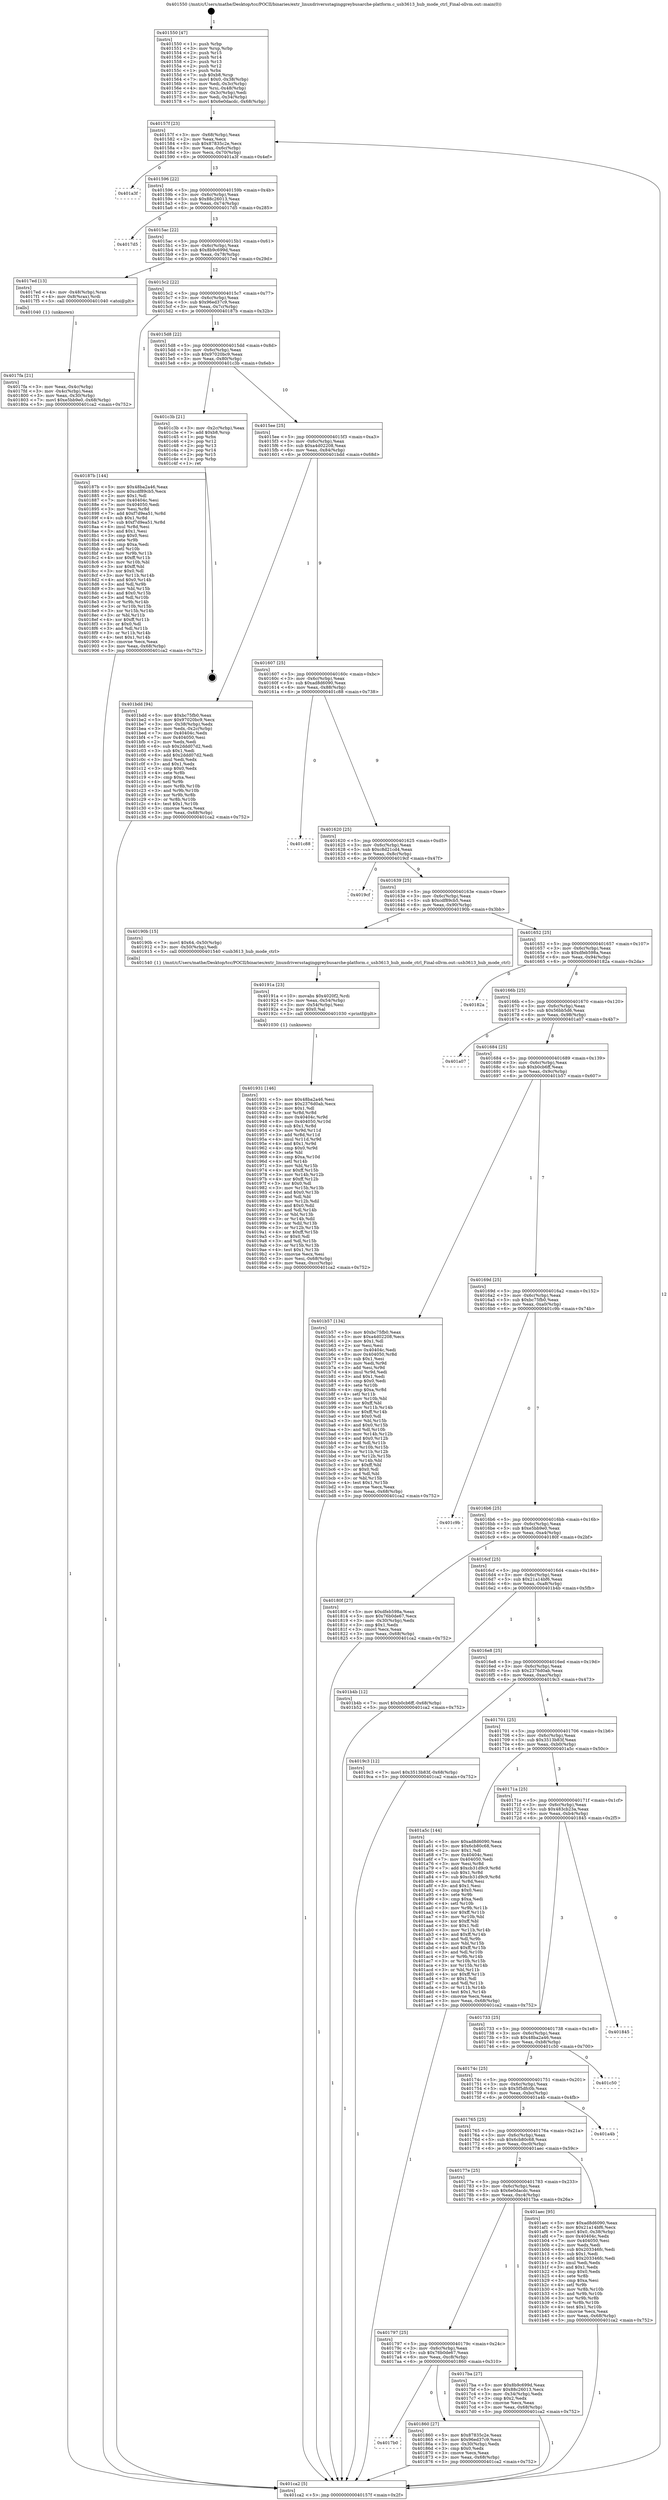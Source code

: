 digraph "0x401550" {
  label = "0x401550 (/mnt/c/Users/mathe/Desktop/tcc/POCII/binaries/extr_linuxdriversstaginggreybusarche-platform.c_usb3613_hub_mode_ctrl_Final-ollvm.out::main(0))"
  labelloc = "t"
  node[shape=record]

  Entry [label="",width=0.3,height=0.3,shape=circle,fillcolor=black,style=filled]
  "0x40157f" [label="{
     0x40157f [23]\l
     | [instrs]\l
     &nbsp;&nbsp;0x40157f \<+3\>: mov -0x68(%rbp),%eax\l
     &nbsp;&nbsp;0x401582 \<+2\>: mov %eax,%ecx\l
     &nbsp;&nbsp;0x401584 \<+6\>: sub $0x87835c2e,%ecx\l
     &nbsp;&nbsp;0x40158a \<+3\>: mov %eax,-0x6c(%rbp)\l
     &nbsp;&nbsp;0x40158d \<+3\>: mov %ecx,-0x70(%rbp)\l
     &nbsp;&nbsp;0x401590 \<+6\>: je 0000000000401a3f \<main+0x4ef\>\l
  }"]
  "0x401a3f" [label="{
     0x401a3f\l
  }", style=dashed]
  "0x401596" [label="{
     0x401596 [22]\l
     | [instrs]\l
     &nbsp;&nbsp;0x401596 \<+5\>: jmp 000000000040159b \<main+0x4b\>\l
     &nbsp;&nbsp;0x40159b \<+3\>: mov -0x6c(%rbp),%eax\l
     &nbsp;&nbsp;0x40159e \<+5\>: sub $0x88c26013,%eax\l
     &nbsp;&nbsp;0x4015a3 \<+3\>: mov %eax,-0x74(%rbp)\l
     &nbsp;&nbsp;0x4015a6 \<+6\>: je 00000000004017d5 \<main+0x285\>\l
  }"]
  Exit [label="",width=0.3,height=0.3,shape=circle,fillcolor=black,style=filled,peripheries=2]
  "0x4017d5" [label="{
     0x4017d5\l
  }", style=dashed]
  "0x4015ac" [label="{
     0x4015ac [22]\l
     | [instrs]\l
     &nbsp;&nbsp;0x4015ac \<+5\>: jmp 00000000004015b1 \<main+0x61\>\l
     &nbsp;&nbsp;0x4015b1 \<+3\>: mov -0x6c(%rbp),%eax\l
     &nbsp;&nbsp;0x4015b4 \<+5\>: sub $0x8b9c699d,%eax\l
     &nbsp;&nbsp;0x4015b9 \<+3\>: mov %eax,-0x78(%rbp)\l
     &nbsp;&nbsp;0x4015bc \<+6\>: je 00000000004017ed \<main+0x29d\>\l
  }"]
  "0x401931" [label="{
     0x401931 [146]\l
     | [instrs]\l
     &nbsp;&nbsp;0x401931 \<+5\>: mov $0x48ba2a46,%esi\l
     &nbsp;&nbsp;0x401936 \<+5\>: mov $0x2376d0ab,%ecx\l
     &nbsp;&nbsp;0x40193b \<+2\>: mov $0x1,%dl\l
     &nbsp;&nbsp;0x40193d \<+3\>: xor %r8d,%r8d\l
     &nbsp;&nbsp;0x401940 \<+8\>: mov 0x40404c,%r9d\l
     &nbsp;&nbsp;0x401948 \<+8\>: mov 0x404050,%r10d\l
     &nbsp;&nbsp;0x401950 \<+4\>: sub $0x1,%r8d\l
     &nbsp;&nbsp;0x401954 \<+3\>: mov %r9d,%r11d\l
     &nbsp;&nbsp;0x401957 \<+3\>: add %r8d,%r11d\l
     &nbsp;&nbsp;0x40195a \<+4\>: imul %r11d,%r9d\l
     &nbsp;&nbsp;0x40195e \<+4\>: and $0x1,%r9d\l
     &nbsp;&nbsp;0x401962 \<+4\>: cmp $0x0,%r9d\l
     &nbsp;&nbsp;0x401966 \<+3\>: sete %bl\l
     &nbsp;&nbsp;0x401969 \<+4\>: cmp $0xa,%r10d\l
     &nbsp;&nbsp;0x40196d \<+4\>: setl %r14b\l
     &nbsp;&nbsp;0x401971 \<+3\>: mov %bl,%r15b\l
     &nbsp;&nbsp;0x401974 \<+4\>: xor $0xff,%r15b\l
     &nbsp;&nbsp;0x401978 \<+3\>: mov %r14b,%r12b\l
     &nbsp;&nbsp;0x40197b \<+4\>: xor $0xff,%r12b\l
     &nbsp;&nbsp;0x40197f \<+3\>: xor $0x0,%dl\l
     &nbsp;&nbsp;0x401982 \<+3\>: mov %r15b,%r13b\l
     &nbsp;&nbsp;0x401985 \<+4\>: and $0x0,%r13b\l
     &nbsp;&nbsp;0x401989 \<+2\>: and %dl,%bl\l
     &nbsp;&nbsp;0x40198b \<+3\>: mov %r12b,%dil\l
     &nbsp;&nbsp;0x40198e \<+4\>: and $0x0,%dil\l
     &nbsp;&nbsp;0x401992 \<+3\>: and %dl,%r14b\l
     &nbsp;&nbsp;0x401995 \<+3\>: or %bl,%r13b\l
     &nbsp;&nbsp;0x401998 \<+3\>: or %r14b,%dil\l
     &nbsp;&nbsp;0x40199b \<+3\>: xor %dil,%r13b\l
     &nbsp;&nbsp;0x40199e \<+3\>: or %r12b,%r15b\l
     &nbsp;&nbsp;0x4019a1 \<+4\>: xor $0xff,%r15b\l
     &nbsp;&nbsp;0x4019a5 \<+3\>: or $0x0,%dl\l
     &nbsp;&nbsp;0x4019a8 \<+3\>: and %dl,%r15b\l
     &nbsp;&nbsp;0x4019ab \<+3\>: or %r15b,%r13b\l
     &nbsp;&nbsp;0x4019ae \<+4\>: test $0x1,%r13b\l
     &nbsp;&nbsp;0x4019b2 \<+3\>: cmovne %ecx,%esi\l
     &nbsp;&nbsp;0x4019b5 \<+3\>: mov %esi,-0x68(%rbp)\l
     &nbsp;&nbsp;0x4019b8 \<+6\>: mov %eax,-0xcc(%rbp)\l
     &nbsp;&nbsp;0x4019be \<+5\>: jmp 0000000000401ca2 \<main+0x752\>\l
  }"]
  "0x4017ed" [label="{
     0x4017ed [13]\l
     | [instrs]\l
     &nbsp;&nbsp;0x4017ed \<+4\>: mov -0x48(%rbp),%rax\l
     &nbsp;&nbsp;0x4017f1 \<+4\>: mov 0x8(%rax),%rdi\l
     &nbsp;&nbsp;0x4017f5 \<+5\>: call 0000000000401040 \<atoi@plt\>\l
     | [calls]\l
     &nbsp;&nbsp;0x401040 \{1\} (unknown)\l
  }"]
  "0x4015c2" [label="{
     0x4015c2 [22]\l
     | [instrs]\l
     &nbsp;&nbsp;0x4015c2 \<+5\>: jmp 00000000004015c7 \<main+0x77\>\l
     &nbsp;&nbsp;0x4015c7 \<+3\>: mov -0x6c(%rbp),%eax\l
     &nbsp;&nbsp;0x4015ca \<+5\>: sub $0x96ed37c9,%eax\l
     &nbsp;&nbsp;0x4015cf \<+3\>: mov %eax,-0x7c(%rbp)\l
     &nbsp;&nbsp;0x4015d2 \<+6\>: je 000000000040187b \<main+0x32b\>\l
  }"]
  "0x40191a" [label="{
     0x40191a [23]\l
     | [instrs]\l
     &nbsp;&nbsp;0x40191a \<+10\>: movabs $0x4020f2,%rdi\l
     &nbsp;&nbsp;0x401924 \<+3\>: mov %eax,-0x54(%rbp)\l
     &nbsp;&nbsp;0x401927 \<+3\>: mov -0x54(%rbp),%esi\l
     &nbsp;&nbsp;0x40192a \<+2\>: mov $0x0,%al\l
     &nbsp;&nbsp;0x40192c \<+5\>: call 0000000000401030 \<printf@plt\>\l
     | [calls]\l
     &nbsp;&nbsp;0x401030 \{1\} (unknown)\l
  }"]
  "0x40187b" [label="{
     0x40187b [144]\l
     | [instrs]\l
     &nbsp;&nbsp;0x40187b \<+5\>: mov $0x48ba2a46,%eax\l
     &nbsp;&nbsp;0x401880 \<+5\>: mov $0xcdf89cb5,%ecx\l
     &nbsp;&nbsp;0x401885 \<+2\>: mov $0x1,%dl\l
     &nbsp;&nbsp;0x401887 \<+7\>: mov 0x40404c,%esi\l
     &nbsp;&nbsp;0x40188e \<+7\>: mov 0x404050,%edi\l
     &nbsp;&nbsp;0x401895 \<+3\>: mov %esi,%r8d\l
     &nbsp;&nbsp;0x401898 \<+7\>: add $0xf7d9ea51,%r8d\l
     &nbsp;&nbsp;0x40189f \<+4\>: sub $0x1,%r8d\l
     &nbsp;&nbsp;0x4018a3 \<+7\>: sub $0xf7d9ea51,%r8d\l
     &nbsp;&nbsp;0x4018aa \<+4\>: imul %r8d,%esi\l
     &nbsp;&nbsp;0x4018ae \<+3\>: and $0x1,%esi\l
     &nbsp;&nbsp;0x4018b1 \<+3\>: cmp $0x0,%esi\l
     &nbsp;&nbsp;0x4018b4 \<+4\>: sete %r9b\l
     &nbsp;&nbsp;0x4018b8 \<+3\>: cmp $0xa,%edi\l
     &nbsp;&nbsp;0x4018bb \<+4\>: setl %r10b\l
     &nbsp;&nbsp;0x4018bf \<+3\>: mov %r9b,%r11b\l
     &nbsp;&nbsp;0x4018c2 \<+4\>: xor $0xff,%r11b\l
     &nbsp;&nbsp;0x4018c6 \<+3\>: mov %r10b,%bl\l
     &nbsp;&nbsp;0x4018c9 \<+3\>: xor $0xff,%bl\l
     &nbsp;&nbsp;0x4018cc \<+3\>: xor $0x0,%dl\l
     &nbsp;&nbsp;0x4018cf \<+3\>: mov %r11b,%r14b\l
     &nbsp;&nbsp;0x4018d2 \<+4\>: and $0x0,%r14b\l
     &nbsp;&nbsp;0x4018d6 \<+3\>: and %dl,%r9b\l
     &nbsp;&nbsp;0x4018d9 \<+3\>: mov %bl,%r15b\l
     &nbsp;&nbsp;0x4018dc \<+4\>: and $0x0,%r15b\l
     &nbsp;&nbsp;0x4018e0 \<+3\>: and %dl,%r10b\l
     &nbsp;&nbsp;0x4018e3 \<+3\>: or %r9b,%r14b\l
     &nbsp;&nbsp;0x4018e6 \<+3\>: or %r10b,%r15b\l
     &nbsp;&nbsp;0x4018e9 \<+3\>: xor %r15b,%r14b\l
     &nbsp;&nbsp;0x4018ec \<+3\>: or %bl,%r11b\l
     &nbsp;&nbsp;0x4018ef \<+4\>: xor $0xff,%r11b\l
     &nbsp;&nbsp;0x4018f3 \<+3\>: or $0x0,%dl\l
     &nbsp;&nbsp;0x4018f6 \<+3\>: and %dl,%r11b\l
     &nbsp;&nbsp;0x4018f9 \<+3\>: or %r11b,%r14b\l
     &nbsp;&nbsp;0x4018fc \<+4\>: test $0x1,%r14b\l
     &nbsp;&nbsp;0x401900 \<+3\>: cmovne %ecx,%eax\l
     &nbsp;&nbsp;0x401903 \<+3\>: mov %eax,-0x68(%rbp)\l
     &nbsp;&nbsp;0x401906 \<+5\>: jmp 0000000000401ca2 \<main+0x752\>\l
  }"]
  "0x4015d8" [label="{
     0x4015d8 [22]\l
     | [instrs]\l
     &nbsp;&nbsp;0x4015d8 \<+5\>: jmp 00000000004015dd \<main+0x8d\>\l
     &nbsp;&nbsp;0x4015dd \<+3\>: mov -0x6c(%rbp),%eax\l
     &nbsp;&nbsp;0x4015e0 \<+5\>: sub $0x97020bc9,%eax\l
     &nbsp;&nbsp;0x4015e5 \<+3\>: mov %eax,-0x80(%rbp)\l
     &nbsp;&nbsp;0x4015e8 \<+6\>: je 0000000000401c3b \<main+0x6eb\>\l
  }"]
  "0x4017b0" [label="{
     0x4017b0\l
  }", style=dashed]
  "0x401c3b" [label="{
     0x401c3b [21]\l
     | [instrs]\l
     &nbsp;&nbsp;0x401c3b \<+3\>: mov -0x2c(%rbp),%eax\l
     &nbsp;&nbsp;0x401c3e \<+7\>: add $0xb8,%rsp\l
     &nbsp;&nbsp;0x401c45 \<+1\>: pop %rbx\l
     &nbsp;&nbsp;0x401c46 \<+2\>: pop %r12\l
     &nbsp;&nbsp;0x401c48 \<+2\>: pop %r13\l
     &nbsp;&nbsp;0x401c4a \<+2\>: pop %r14\l
     &nbsp;&nbsp;0x401c4c \<+2\>: pop %r15\l
     &nbsp;&nbsp;0x401c4e \<+1\>: pop %rbp\l
     &nbsp;&nbsp;0x401c4f \<+1\>: ret\l
  }"]
  "0x4015ee" [label="{
     0x4015ee [25]\l
     | [instrs]\l
     &nbsp;&nbsp;0x4015ee \<+5\>: jmp 00000000004015f3 \<main+0xa3\>\l
     &nbsp;&nbsp;0x4015f3 \<+3\>: mov -0x6c(%rbp),%eax\l
     &nbsp;&nbsp;0x4015f6 \<+5\>: sub $0xa4d02208,%eax\l
     &nbsp;&nbsp;0x4015fb \<+6\>: mov %eax,-0x84(%rbp)\l
     &nbsp;&nbsp;0x401601 \<+6\>: je 0000000000401bdd \<main+0x68d\>\l
  }"]
  "0x401860" [label="{
     0x401860 [27]\l
     | [instrs]\l
     &nbsp;&nbsp;0x401860 \<+5\>: mov $0x87835c2e,%eax\l
     &nbsp;&nbsp;0x401865 \<+5\>: mov $0x96ed37c9,%ecx\l
     &nbsp;&nbsp;0x40186a \<+3\>: mov -0x30(%rbp),%edx\l
     &nbsp;&nbsp;0x40186d \<+3\>: cmp $0x0,%edx\l
     &nbsp;&nbsp;0x401870 \<+3\>: cmove %ecx,%eax\l
     &nbsp;&nbsp;0x401873 \<+3\>: mov %eax,-0x68(%rbp)\l
     &nbsp;&nbsp;0x401876 \<+5\>: jmp 0000000000401ca2 \<main+0x752\>\l
  }"]
  "0x401bdd" [label="{
     0x401bdd [94]\l
     | [instrs]\l
     &nbsp;&nbsp;0x401bdd \<+5\>: mov $0xbc75fb0,%eax\l
     &nbsp;&nbsp;0x401be2 \<+5\>: mov $0x97020bc9,%ecx\l
     &nbsp;&nbsp;0x401be7 \<+3\>: mov -0x38(%rbp),%edx\l
     &nbsp;&nbsp;0x401bea \<+3\>: mov %edx,-0x2c(%rbp)\l
     &nbsp;&nbsp;0x401bed \<+7\>: mov 0x40404c,%edx\l
     &nbsp;&nbsp;0x401bf4 \<+7\>: mov 0x404050,%esi\l
     &nbsp;&nbsp;0x401bfb \<+2\>: mov %edx,%edi\l
     &nbsp;&nbsp;0x401bfd \<+6\>: sub $0x2ddd07d2,%edi\l
     &nbsp;&nbsp;0x401c03 \<+3\>: sub $0x1,%edi\l
     &nbsp;&nbsp;0x401c06 \<+6\>: add $0x2ddd07d2,%edi\l
     &nbsp;&nbsp;0x401c0c \<+3\>: imul %edi,%edx\l
     &nbsp;&nbsp;0x401c0f \<+3\>: and $0x1,%edx\l
     &nbsp;&nbsp;0x401c12 \<+3\>: cmp $0x0,%edx\l
     &nbsp;&nbsp;0x401c15 \<+4\>: sete %r8b\l
     &nbsp;&nbsp;0x401c19 \<+3\>: cmp $0xa,%esi\l
     &nbsp;&nbsp;0x401c1c \<+4\>: setl %r9b\l
     &nbsp;&nbsp;0x401c20 \<+3\>: mov %r8b,%r10b\l
     &nbsp;&nbsp;0x401c23 \<+3\>: and %r9b,%r10b\l
     &nbsp;&nbsp;0x401c26 \<+3\>: xor %r9b,%r8b\l
     &nbsp;&nbsp;0x401c29 \<+3\>: or %r8b,%r10b\l
     &nbsp;&nbsp;0x401c2c \<+4\>: test $0x1,%r10b\l
     &nbsp;&nbsp;0x401c30 \<+3\>: cmovne %ecx,%eax\l
     &nbsp;&nbsp;0x401c33 \<+3\>: mov %eax,-0x68(%rbp)\l
     &nbsp;&nbsp;0x401c36 \<+5\>: jmp 0000000000401ca2 \<main+0x752\>\l
  }"]
  "0x401607" [label="{
     0x401607 [25]\l
     | [instrs]\l
     &nbsp;&nbsp;0x401607 \<+5\>: jmp 000000000040160c \<main+0xbc\>\l
     &nbsp;&nbsp;0x40160c \<+3\>: mov -0x6c(%rbp),%eax\l
     &nbsp;&nbsp;0x40160f \<+5\>: sub $0xad8d6090,%eax\l
     &nbsp;&nbsp;0x401614 \<+6\>: mov %eax,-0x88(%rbp)\l
     &nbsp;&nbsp;0x40161a \<+6\>: je 0000000000401c88 \<main+0x738\>\l
  }"]
  "0x4017fa" [label="{
     0x4017fa [21]\l
     | [instrs]\l
     &nbsp;&nbsp;0x4017fa \<+3\>: mov %eax,-0x4c(%rbp)\l
     &nbsp;&nbsp;0x4017fd \<+3\>: mov -0x4c(%rbp),%eax\l
     &nbsp;&nbsp;0x401800 \<+3\>: mov %eax,-0x30(%rbp)\l
     &nbsp;&nbsp;0x401803 \<+7\>: movl $0xe5bb9e0,-0x68(%rbp)\l
     &nbsp;&nbsp;0x40180a \<+5\>: jmp 0000000000401ca2 \<main+0x752\>\l
  }"]
  "0x401c88" [label="{
     0x401c88\l
  }", style=dashed]
  "0x401620" [label="{
     0x401620 [25]\l
     | [instrs]\l
     &nbsp;&nbsp;0x401620 \<+5\>: jmp 0000000000401625 \<main+0xd5\>\l
     &nbsp;&nbsp;0x401625 \<+3\>: mov -0x6c(%rbp),%eax\l
     &nbsp;&nbsp;0x401628 \<+5\>: sub $0xc8d21cd4,%eax\l
     &nbsp;&nbsp;0x40162d \<+6\>: mov %eax,-0x8c(%rbp)\l
     &nbsp;&nbsp;0x401633 \<+6\>: je 00000000004019cf \<main+0x47f\>\l
  }"]
  "0x401550" [label="{
     0x401550 [47]\l
     | [instrs]\l
     &nbsp;&nbsp;0x401550 \<+1\>: push %rbp\l
     &nbsp;&nbsp;0x401551 \<+3\>: mov %rsp,%rbp\l
     &nbsp;&nbsp;0x401554 \<+2\>: push %r15\l
     &nbsp;&nbsp;0x401556 \<+2\>: push %r14\l
     &nbsp;&nbsp;0x401558 \<+2\>: push %r13\l
     &nbsp;&nbsp;0x40155a \<+2\>: push %r12\l
     &nbsp;&nbsp;0x40155c \<+1\>: push %rbx\l
     &nbsp;&nbsp;0x40155d \<+7\>: sub $0xb8,%rsp\l
     &nbsp;&nbsp;0x401564 \<+7\>: movl $0x0,-0x38(%rbp)\l
     &nbsp;&nbsp;0x40156b \<+3\>: mov %edi,-0x3c(%rbp)\l
     &nbsp;&nbsp;0x40156e \<+4\>: mov %rsi,-0x48(%rbp)\l
     &nbsp;&nbsp;0x401572 \<+3\>: mov -0x3c(%rbp),%edi\l
     &nbsp;&nbsp;0x401575 \<+3\>: mov %edi,-0x34(%rbp)\l
     &nbsp;&nbsp;0x401578 \<+7\>: movl $0x6e0dacdc,-0x68(%rbp)\l
  }"]
  "0x4019cf" [label="{
     0x4019cf\l
  }", style=dashed]
  "0x401639" [label="{
     0x401639 [25]\l
     | [instrs]\l
     &nbsp;&nbsp;0x401639 \<+5\>: jmp 000000000040163e \<main+0xee\>\l
     &nbsp;&nbsp;0x40163e \<+3\>: mov -0x6c(%rbp),%eax\l
     &nbsp;&nbsp;0x401641 \<+5\>: sub $0xcdf89cb5,%eax\l
     &nbsp;&nbsp;0x401646 \<+6\>: mov %eax,-0x90(%rbp)\l
     &nbsp;&nbsp;0x40164c \<+6\>: je 000000000040190b \<main+0x3bb\>\l
  }"]
  "0x401ca2" [label="{
     0x401ca2 [5]\l
     | [instrs]\l
     &nbsp;&nbsp;0x401ca2 \<+5\>: jmp 000000000040157f \<main+0x2f\>\l
  }"]
  "0x40190b" [label="{
     0x40190b [15]\l
     | [instrs]\l
     &nbsp;&nbsp;0x40190b \<+7\>: movl $0x64,-0x50(%rbp)\l
     &nbsp;&nbsp;0x401912 \<+3\>: mov -0x50(%rbp),%edi\l
     &nbsp;&nbsp;0x401915 \<+5\>: call 0000000000401540 \<usb3613_hub_mode_ctrl\>\l
     | [calls]\l
     &nbsp;&nbsp;0x401540 \{1\} (/mnt/c/Users/mathe/Desktop/tcc/POCII/binaries/extr_linuxdriversstaginggreybusarche-platform.c_usb3613_hub_mode_ctrl_Final-ollvm.out::usb3613_hub_mode_ctrl)\l
  }"]
  "0x401652" [label="{
     0x401652 [25]\l
     | [instrs]\l
     &nbsp;&nbsp;0x401652 \<+5\>: jmp 0000000000401657 \<main+0x107\>\l
     &nbsp;&nbsp;0x401657 \<+3\>: mov -0x6c(%rbp),%eax\l
     &nbsp;&nbsp;0x40165a \<+5\>: sub $0xdfeb598a,%eax\l
     &nbsp;&nbsp;0x40165f \<+6\>: mov %eax,-0x94(%rbp)\l
     &nbsp;&nbsp;0x401665 \<+6\>: je 000000000040182a \<main+0x2da\>\l
  }"]
  "0x401797" [label="{
     0x401797 [25]\l
     | [instrs]\l
     &nbsp;&nbsp;0x401797 \<+5\>: jmp 000000000040179c \<main+0x24c\>\l
     &nbsp;&nbsp;0x40179c \<+3\>: mov -0x6c(%rbp),%eax\l
     &nbsp;&nbsp;0x40179f \<+5\>: sub $0x76b0de67,%eax\l
     &nbsp;&nbsp;0x4017a4 \<+6\>: mov %eax,-0xc8(%rbp)\l
     &nbsp;&nbsp;0x4017aa \<+6\>: je 0000000000401860 \<main+0x310\>\l
  }"]
  "0x40182a" [label="{
     0x40182a\l
  }", style=dashed]
  "0x40166b" [label="{
     0x40166b [25]\l
     | [instrs]\l
     &nbsp;&nbsp;0x40166b \<+5\>: jmp 0000000000401670 \<main+0x120\>\l
     &nbsp;&nbsp;0x401670 \<+3\>: mov -0x6c(%rbp),%eax\l
     &nbsp;&nbsp;0x401673 \<+5\>: sub $0x56bb5d6,%eax\l
     &nbsp;&nbsp;0x401678 \<+6\>: mov %eax,-0x98(%rbp)\l
     &nbsp;&nbsp;0x40167e \<+6\>: je 0000000000401a07 \<main+0x4b7\>\l
  }"]
  "0x4017ba" [label="{
     0x4017ba [27]\l
     | [instrs]\l
     &nbsp;&nbsp;0x4017ba \<+5\>: mov $0x8b9c699d,%eax\l
     &nbsp;&nbsp;0x4017bf \<+5\>: mov $0x88c26013,%ecx\l
     &nbsp;&nbsp;0x4017c4 \<+3\>: mov -0x34(%rbp),%edx\l
     &nbsp;&nbsp;0x4017c7 \<+3\>: cmp $0x2,%edx\l
     &nbsp;&nbsp;0x4017ca \<+3\>: cmovne %ecx,%eax\l
     &nbsp;&nbsp;0x4017cd \<+3\>: mov %eax,-0x68(%rbp)\l
     &nbsp;&nbsp;0x4017d0 \<+5\>: jmp 0000000000401ca2 \<main+0x752\>\l
  }"]
  "0x401a07" [label="{
     0x401a07\l
  }", style=dashed]
  "0x401684" [label="{
     0x401684 [25]\l
     | [instrs]\l
     &nbsp;&nbsp;0x401684 \<+5\>: jmp 0000000000401689 \<main+0x139\>\l
     &nbsp;&nbsp;0x401689 \<+3\>: mov -0x6c(%rbp),%eax\l
     &nbsp;&nbsp;0x40168c \<+5\>: sub $0xb0cb6ff,%eax\l
     &nbsp;&nbsp;0x401691 \<+6\>: mov %eax,-0x9c(%rbp)\l
     &nbsp;&nbsp;0x401697 \<+6\>: je 0000000000401b57 \<main+0x607\>\l
  }"]
  "0x40177e" [label="{
     0x40177e [25]\l
     | [instrs]\l
     &nbsp;&nbsp;0x40177e \<+5\>: jmp 0000000000401783 \<main+0x233\>\l
     &nbsp;&nbsp;0x401783 \<+3\>: mov -0x6c(%rbp),%eax\l
     &nbsp;&nbsp;0x401786 \<+5\>: sub $0x6e0dacdc,%eax\l
     &nbsp;&nbsp;0x40178b \<+6\>: mov %eax,-0xc4(%rbp)\l
     &nbsp;&nbsp;0x401791 \<+6\>: je 00000000004017ba \<main+0x26a\>\l
  }"]
  "0x401b57" [label="{
     0x401b57 [134]\l
     | [instrs]\l
     &nbsp;&nbsp;0x401b57 \<+5\>: mov $0xbc75fb0,%eax\l
     &nbsp;&nbsp;0x401b5c \<+5\>: mov $0xa4d02208,%ecx\l
     &nbsp;&nbsp;0x401b61 \<+2\>: mov $0x1,%dl\l
     &nbsp;&nbsp;0x401b63 \<+2\>: xor %esi,%esi\l
     &nbsp;&nbsp;0x401b65 \<+7\>: mov 0x40404c,%edi\l
     &nbsp;&nbsp;0x401b6c \<+8\>: mov 0x404050,%r8d\l
     &nbsp;&nbsp;0x401b74 \<+3\>: sub $0x1,%esi\l
     &nbsp;&nbsp;0x401b77 \<+3\>: mov %edi,%r9d\l
     &nbsp;&nbsp;0x401b7a \<+3\>: add %esi,%r9d\l
     &nbsp;&nbsp;0x401b7d \<+4\>: imul %r9d,%edi\l
     &nbsp;&nbsp;0x401b81 \<+3\>: and $0x1,%edi\l
     &nbsp;&nbsp;0x401b84 \<+3\>: cmp $0x0,%edi\l
     &nbsp;&nbsp;0x401b87 \<+4\>: sete %r10b\l
     &nbsp;&nbsp;0x401b8b \<+4\>: cmp $0xa,%r8d\l
     &nbsp;&nbsp;0x401b8f \<+4\>: setl %r11b\l
     &nbsp;&nbsp;0x401b93 \<+3\>: mov %r10b,%bl\l
     &nbsp;&nbsp;0x401b96 \<+3\>: xor $0xff,%bl\l
     &nbsp;&nbsp;0x401b99 \<+3\>: mov %r11b,%r14b\l
     &nbsp;&nbsp;0x401b9c \<+4\>: xor $0xff,%r14b\l
     &nbsp;&nbsp;0x401ba0 \<+3\>: xor $0x0,%dl\l
     &nbsp;&nbsp;0x401ba3 \<+3\>: mov %bl,%r15b\l
     &nbsp;&nbsp;0x401ba6 \<+4\>: and $0x0,%r15b\l
     &nbsp;&nbsp;0x401baa \<+3\>: and %dl,%r10b\l
     &nbsp;&nbsp;0x401bad \<+3\>: mov %r14b,%r12b\l
     &nbsp;&nbsp;0x401bb0 \<+4\>: and $0x0,%r12b\l
     &nbsp;&nbsp;0x401bb4 \<+3\>: and %dl,%r11b\l
     &nbsp;&nbsp;0x401bb7 \<+3\>: or %r10b,%r15b\l
     &nbsp;&nbsp;0x401bba \<+3\>: or %r11b,%r12b\l
     &nbsp;&nbsp;0x401bbd \<+3\>: xor %r12b,%r15b\l
     &nbsp;&nbsp;0x401bc0 \<+3\>: or %r14b,%bl\l
     &nbsp;&nbsp;0x401bc3 \<+3\>: xor $0xff,%bl\l
     &nbsp;&nbsp;0x401bc6 \<+3\>: or $0x0,%dl\l
     &nbsp;&nbsp;0x401bc9 \<+2\>: and %dl,%bl\l
     &nbsp;&nbsp;0x401bcb \<+3\>: or %bl,%r15b\l
     &nbsp;&nbsp;0x401bce \<+4\>: test $0x1,%r15b\l
     &nbsp;&nbsp;0x401bd2 \<+3\>: cmovne %ecx,%eax\l
     &nbsp;&nbsp;0x401bd5 \<+3\>: mov %eax,-0x68(%rbp)\l
     &nbsp;&nbsp;0x401bd8 \<+5\>: jmp 0000000000401ca2 \<main+0x752\>\l
  }"]
  "0x40169d" [label="{
     0x40169d [25]\l
     | [instrs]\l
     &nbsp;&nbsp;0x40169d \<+5\>: jmp 00000000004016a2 \<main+0x152\>\l
     &nbsp;&nbsp;0x4016a2 \<+3\>: mov -0x6c(%rbp),%eax\l
     &nbsp;&nbsp;0x4016a5 \<+5\>: sub $0xbc75fb0,%eax\l
     &nbsp;&nbsp;0x4016aa \<+6\>: mov %eax,-0xa0(%rbp)\l
     &nbsp;&nbsp;0x4016b0 \<+6\>: je 0000000000401c9b \<main+0x74b\>\l
  }"]
  "0x401aec" [label="{
     0x401aec [95]\l
     | [instrs]\l
     &nbsp;&nbsp;0x401aec \<+5\>: mov $0xad8d6090,%eax\l
     &nbsp;&nbsp;0x401af1 \<+5\>: mov $0x21a14bf6,%ecx\l
     &nbsp;&nbsp;0x401af6 \<+7\>: movl $0x0,-0x38(%rbp)\l
     &nbsp;&nbsp;0x401afd \<+7\>: mov 0x40404c,%edx\l
     &nbsp;&nbsp;0x401b04 \<+7\>: mov 0x404050,%esi\l
     &nbsp;&nbsp;0x401b0b \<+2\>: mov %edx,%edi\l
     &nbsp;&nbsp;0x401b0d \<+6\>: sub $0x203346fc,%edi\l
     &nbsp;&nbsp;0x401b13 \<+3\>: sub $0x1,%edi\l
     &nbsp;&nbsp;0x401b16 \<+6\>: add $0x203346fc,%edi\l
     &nbsp;&nbsp;0x401b1c \<+3\>: imul %edi,%edx\l
     &nbsp;&nbsp;0x401b1f \<+3\>: and $0x1,%edx\l
     &nbsp;&nbsp;0x401b22 \<+3\>: cmp $0x0,%edx\l
     &nbsp;&nbsp;0x401b25 \<+4\>: sete %r8b\l
     &nbsp;&nbsp;0x401b29 \<+3\>: cmp $0xa,%esi\l
     &nbsp;&nbsp;0x401b2c \<+4\>: setl %r9b\l
     &nbsp;&nbsp;0x401b30 \<+3\>: mov %r8b,%r10b\l
     &nbsp;&nbsp;0x401b33 \<+3\>: and %r9b,%r10b\l
     &nbsp;&nbsp;0x401b36 \<+3\>: xor %r9b,%r8b\l
     &nbsp;&nbsp;0x401b39 \<+3\>: or %r8b,%r10b\l
     &nbsp;&nbsp;0x401b3c \<+4\>: test $0x1,%r10b\l
     &nbsp;&nbsp;0x401b40 \<+3\>: cmovne %ecx,%eax\l
     &nbsp;&nbsp;0x401b43 \<+3\>: mov %eax,-0x68(%rbp)\l
     &nbsp;&nbsp;0x401b46 \<+5\>: jmp 0000000000401ca2 \<main+0x752\>\l
  }"]
  "0x401c9b" [label="{
     0x401c9b\l
  }", style=dashed]
  "0x4016b6" [label="{
     0x4016b6 [25]\l
     | [instrs]\l
     &nbsp;&nbsp;0x4016b6 \<+5\>: jmp 00000000004016bb \<main+0x16b\>\l
     &nbsp;&nbsp;0x4016bb \<+3\>: mov -0x6c(%rbp),%eax\l
     &nbsp;&nbsp;0x4016be \<+5\>: sub $0xe5bb9e0,%eax\l
     &nbsp;&nbsp;0x4016c3 \<+6\>: mov %eax,-0xa4(%rbp)\l
     &nbsp;&nbsp;0x4016c9 \<+6\>: je 000000000040180f \<main+0x2bf\>\l
  }"]
  "0x401765" [label="{
     0x401765 [25]\l
     | [instrs]\l
     &nbsp;&nbsp;0x401765 \<+5\>: jmp 000000000040176a \<main+0x21a\>\l
     &nbsp;&nbsp;0x40176a \<+3\>: mov -0x6c(%rbp),%eax\l
     &nbsp;&nbsp;0x40176d \<+5\>: sub $0x6cb80c68,%eax\l
     &nbsp;&nbsp;0x401772 \<+6\>: mov %eax,-0xc0(%rbp)\l
     &nbsp;&nbsp;0x401778 \<+6\>: je 0000000000401aec \<main+0x59c\>\l
  }"]
  "0x40180f" [label="{
     0x40180f [27]\l
     | [instrs]\l
     &nbsp;&nbsp;0x40180f \<+5\>: mov $0xdfeb598a,%eax\l
     &nbsp;&nbsp;0x401814 \<+5\>: mov $0x76b0de67,%ecx\l
     &nbsp;&nbsp;0x401819 \<+3\>: mov -0x30(%rbp),%edx\l
     &nbsp;&nbsp;0x40181c \<+3\>: cmp $0x1,%edx\l
     &nbsp;&nbsp;0x40181f \<+3\>: cmovl %ecx,%eax\l
     &nbsp;&nbsp;0x401822 \<+3\>: mov %eax,-0x68(%rbp)\l
     &nbsp;&nbsp;0x401825 \<+5\>: jmp 0000000000401ca2 \<main+0x752\>\l
  }"]
  "0x4016cf" [label="{
     0x4016cf [25]\l
     | [instrs]\l
     &nbsp;&nbsp;0x4016cf \<+5\>: jmp 00000000004016d4 \<main+0x184\>\l
     &nbsp;&nbsp;0x4016d4 \<+3\>: mov -0x6c(%rbp),%eax\l
     &nbsp;&nbsp;0x4016d7 \<+5\>: sub $0x21a14bf6,%eax\l
     &nbsp;&nbsp;0x4016dc \<+6\>: mov %eax,-0xa8(%rbp)\l
     &nbsp;&nbsp;0x4016e2 \<+6\>: je 0000000000401b4b \<main+0x5fb\>\l
  }"]
  "0x401a4b" [label="{
     0x401a4b\l
  }", style=dashed]
  "0x401b4b" [label="{
     0x401b4b [12]\l
     | [instrs]\l
     &nbsp;&nbsp;0x401b4b \<+7\>: movl $0xb0cb6ff,-0x68(%rbp)\l
     &nbsp;&nbsp;0x401b52 \<+5\>: jmp 0000000000401ca2 \<main+0x752\>\l
  }"]
  "0x4016e8" [label="{
     0x4016e8 [25]\l
     | [instrs]\l
     &nbsp;&nbsp;0x4016e8 \<+5\>: jmp 00000000004016ed \<main+0x19d\>\l
     &nbsp;&nbsp;0x4016ed \<+3\>: mov -0x6c(%rbp),%eax\l
     &nbsp;&nbsp;0x4016f0 \<+5\>: sub $0x2376d0ab,%eax\l
     &nbsp;&nbsp;0x4016f5 \<+6\>: mov %eax,-0xac(%rbp)\l
     &nbsp;&nbsp;0x4016fb \<+6\>: je 00000000004019c3 \<main+0x473\>\l
  }"]
  "0x40174c" [label="{
     0x40174c [25]\l
     | [instrs]\l
     &nbsp;&nbsp;0x40174c \<+5\>: jmp 0000000000401751 \<main+0x201\>\l
     &nbsp;&nbsp;0x401751 \<+3\>: mov -0x6c(%rbp),%eax\l
     &nbsp;&nbsp;0x401754 \<+5\>: sub $0x5f5dfc0b,%eax\l
     &nbsp;&nbsp;0x401759 \<+6\>: mov %eax,-0xbc(%rbp)\l
     &nbsp;&nbsp;0x40175f \<+6\>: je 0000000000401a4b \<main+0x4fb\>\l
  }"]
  "0x4019c3" [label="{
     0x4019c3 [12]\l
     | [instrs]\l
     &nbsp;&nbsp;0x4019c3 \<+7\>: movl $0x3513b83f,-0x68(%rbp)\l
     &nbsp;&nbsp;0x4019ca \<+5\>: jmp 0000000000401ca2 \<main+0x752\>\l
  }"]
  "0x401701" [label="{
     0x401701 [25]\l
     | [instrs]\l
     &nbsp;&nbsp;0x401701 \<+5\>: jmp 0000000000401706 \<main+0x1b6\>\l
     &nbsp;&nbsp;0x401706 \<+3\>: mov -0x6c(%rbp),%eax\l
     &nbsp;&nbsp;0x401709 \<+5\>: sub $0x3513b83f,%eax\l
     &nbsp;&nbsp;0x40170e \<+6\>: mov %eax,-0xb0(%rbp)\l
     &nbsp;&nbsp;0x401714 \<+6\>: je 0000000000401a5c \<main+0x50c\>\l
  }"]
  "0x401c50" [label="{
     0x401c50\l
  }", style=dashed]
  "0x401a5c" [label="{
     0x401a5c [144]\l
     | [instrs]\l
     &nbsp;&nbsp;0x401a5c \<+5\>: mov $0xad8d6090,%eax\l
     &nbsp;&nbsp;0x401a61 \<+5\>: mov $0x6cb80c68,%ecx\l
     &nbsp;&nbsp;0x401a66 \<+2\>: mov $0x1,%dl\l
     &nbsp;&nbsp;0x401a68 \<+7\>: mov 0x40404c,%esi\l
     &nbsp;&nbsp;0x401a6f \<+7\>: mov 0x404050,%edi\l
     &nbsp;&nbsp;0x401a76 \<+3\>: mov %esi,%r8d\l
     &nbsp;&nbsp;0x401a79 \<+7\>: add $0xcb31d9c9,%r8d\l
     &nbsp;&nbsp;0x401a80 \<+4\>: sub $0x1,%r8d\l
     &nbsp;&nbsp;0x401a84 \<+7\>: sub $0xcb31d9c9,%r8d\l
     &nbsp;&nbsp;0x401a8b \<+4\>: imul %r8d,%esi\l
     &nbsp;&nbsp;0x401a8f \<+3\>: and $0x1,%esi\l
     &nbsp;&nbsp;0x401a92 \<+3\>: cmp $0x0,%esi\l
     &nbsp;&nbsp;0x401a95 \<+4\>: sete %r9b\l
     &nbsp;&nbsp;0x401a99 \<+3\>: cmp $0xa,%edi\l
     &nbsp;&nbsp;0x401a9c \<+4\>: setl %r10b\l
     &nbsp;&nbsp;0x401aa0 \<+3\>: mov %r9b,%r11b\l
     &nbsp;&nbsp;0x401aa3 \<+4\>: xor $0xff,%r11b\l
     &nbsp;&nbsp;0x401aa7 \<+3\>: mov %r10b,%bl\l
     &nbsp;&nbsp;0x401aaa \<+3\>: xor $0xff,%bl\l
     &nbsp;&nbsp;0x401aad \<+3\>: xor $0x1,%dl\l
     &nbsp;&nbsp;0x401ab0 \<+3\>: mov %r11b,%r14b\l
     &nbsp;&nbsp;0x401ab3 \<+4\>: and $0xff,%r14b\l
     &nbsp;&nbsp;0x401ab7 \<+3\>: and %dl,%r9b\l
     &nbsp;&nbsp;0x401aba \<+3\>: mov %bl,%r15b\l
     &nbsp;&nbsp;0x401abd \<+4\>: and $0xff,%r15b\l
     &nbsp;&nbsp;0x401ac1 \<+3\>: and %dl,%r10b\l
     &nbsp;&nbsp;0x401ac4 \<+3\>: or %r9b,%r14b\l
     &nbsp;&nbsp;0x401ac7 \<+3\>: or %r10b,%r15b\l
     &nbsp;&nbsp;0x401aca \<+3\>: xor %r15b,%r14b\l
     &nbsp;&nbsp;0x401acd \<+3\>: or %bl,%r11b\l
     &nbsp;&nbsp;0x401ad0 \<+4\>: xor $0xff,%r11b\l
     &nbsp;&nbsp;0x401ad4 \<+3\>: or $0x1,%dl\l
     &nbsp;&nbsp;0x401ad7 \<+3\>: and %dl,%r11b\l
     &nbsp;&nbsp;0x401ada \<+3\>: or %r11b,%r14b\l
     &nbsp;&nbsp;0x401add \<+4\>: test $0x1,%r14b\l
     &nbsp;&nbsp;0x401ae1 \<+3\>: cmovne %ecx,%eax\l
     &nbsp;&nbsp;0x401ae4 \<+3\>: mov %eax,-0x68(%rbp)\l
     &nbsp;&nbsp;0x401ae7 \<+5\>: jmp 0000000000401ca2 \<main+0x752\>\l
  }"]
  "0x40171a" [label="{
     0x40171a [25]\l
     | [instrs]\l
     &nbsp;&nbsp;0x40171a \<+5\>: jmp 000000000040171f \<main+0x1cf\>\l
     &nbsp;&nbsp;0x40171f \<+3\>: mov -0x6c(%rbp),%eax\l
     &nbsp;&nbsp;0x401722 \<+5\>: sub $0x483cb23a,%eax\l
     &nbsp;&nbsp;0x401727 \<+6\>: mov %eax,-0xb4(%rbp)\l
     &nbsp;&nbsp;0x40172d \<+6\>: je 0000000000401845 \<main+0x2f5\>\l
  }"]
  "0x401733" [label="{
     0x401733 [25]\l
     | [instrs]\l
     &nbsp;&nbsp;0x401733 \<+5\>: jmp 0000000000401738 \<main+0x1e8\>\l
     &nbsp;&nbsp;0x401738 \<+3\>: mov -0x6c(%rbp),%eax\l
     &nbsp;&nbsp;0x40173b \<+5\>: sub $0x48ba2a46,%eax\l
     &nbsp;&nbsp;0x401740 \<+6\>: mov %eax,-0xb8(%rbp)\l
     &nbsp;&nbsp;0x401746 \<+6\>: je 0000000000401c50 \<main+0x700\>\l
  }"]
  "0x401845" [label="{
     0x401845\l
  }", style=dashed]
  Entry -> "0x401550" [label=" 1"]
  "0x40157f" -> "0x401a3f" [label=" 0"]
  "0x40157f" -> "0x401596" [label=" 13"]
  "0x401c3b" -> Exit [label=" 1"]
  "0x401596" -> "0x4017d5" [label=" 0"]
  "0x401596" -> "0x4015ac" [label=" 13"]
  "0x401bdd" -> "0x401ca2" [label=" 1"]
  "0x4015ac" -> "0x4017ed" [label=" 1"]
  "0x4015ac" -> "0x4015c2" [label=" 12"]
  "0x401b57" -> "0x401ca2" [label=" 1"]
  "0x4015c2" -> "0x40187b" [label=" 1"]
  "0x4015c2" -> "0x4015d8" [label=" 11"]
  "0x401b4b" -> "0x401ca2" [label=" 1"]
  "0x4015d8" -> "0x401c3b" [label=" 1"]
  "0x4015d8" -> "0x4015ee" [label=" 10"]
  "0x401aec" -> "0x401ca2" [label=" 1"]
  "0x4015ee" -> "0x401bdd" [label=" 1"]
  "0x4015ee" -> "0x401607" [label=" 9"]
  "0x401a5c" -> "0x401ca2" [label=" 1"]
  "0x401607" -> "0x401c88" [label=" 0"]
  "0x401607" -> "0x401620" [label=" 9"]
  "0x401931" -> "0x401ca2" [label=" 1"]
  "0x401620" -> "0x4019cf" [label=" 0"]
  "0x401620" -> "0x401639" [label=" 9"]
  "0x40191a" -> "0x401931" [label=" 1"]
  "0x401639" -> "0x40190b" [label=" 1"]
  "0x401639" -> "0x401652" [label=" 8"]
  "0x40190b" -> "0x40191a" [label=" 1"]
  "0x401652" -> "0x40182a" [label=" 0"]
  "0x401652" -> "0x40166b" [label=" 8"]
  "0x40187b" -> "0x401ca2" [label=" 1"]
  "0x40166b" -> "0x401a07" [label=" 0"]
  "0x40166b" -> "0x401684" [label=" 8"]
  "0x401860" -> "0x401ca2" [label=" 1"]
  "0x401684" -> "0x401b57" [label=" 1"]
  "0x401684" -> "0x40169d" [label=" 7"]
  "0x401797" -> "0x401860" [label=" 1"]
  "0x40169d" -> "0x401c9b" [label=" 0"]
  "0x40169d" -> "0x4016b6" [label=" 7"]
  "0x4019c3" -> "0x401ca2" [label=" 1"]
  "0x4016b6" -> "0x40180f" [label=" 1"]
  "0x4016b6" -> "0x4016cf" [label=" 6"]
  "0x4017fa" -> "0x401ca2" [label=" 1"]
  "0x4016cf" -> "0x401b4b" [label=" 1"]
  "0x4016cf" -> "0x4016e8" [label=" 5"]
  "0x4017ed" -> "0x4017fa" [label=" 1"]
  "0x4016e8" -> "0x4019c3" [label=" 1"]
  "0x4016e8" -> "0x401701" [label=" 4"]
  "0x401550" -> "0x40157f" [label=" 1"]
  "0x401701" -> "0x401a5c" [label=" 1"]
  "0x401701" -> "0x40171a" [label=" 3"]
  "0x4017ba" -> "0x401ca2" [label=" 1"]
  "0x40171a" -> "0x401845" [label=" 0"]
  "0x40171a" -> "0x401733" [label=" 3"]
  "0x40177e" -> "0x401797" [label=" 1"]
  "0x401733" -> "0x401c50" [label=" 0"]
  "0x401733" -> "0x40174c" [label=" 3"]
  "0x401ca2" -> "0x40157f" [label=" 12"]
  "0x40174c" -> "0x401a4b" [label=" 0"]
  "0x40174c" -> "0x401765" [label=" 3"]
  "0x40180f" -> "0x401ca2" [label=" 1"]
  "0x401765" -> "0x401aec" [label=" 1"]
  "0x401765" -> "0x40177e" [label=" 2"]
  "0x401797" -> "0x4017b0" [label=" 0"]
  "0x40177e" -> "0x4017ba" [label=" 1"]
}
